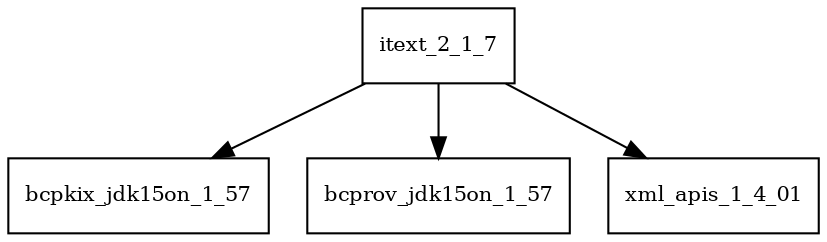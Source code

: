 digraph itext_2_1_7_dependencies {
  node [shape = box, fontsize=10.0];
  itext_2_1_7 -> bcpkix_jdk15on_1_57;
  itext_2_1_7 -> bcprov_jdk15on_1_57;
  itext_2_1_7 -> xml_apis_1_4_01;
}

